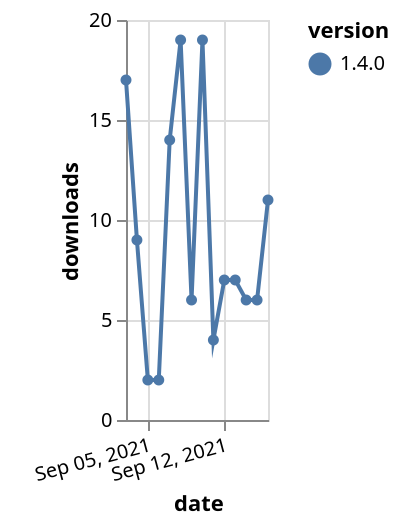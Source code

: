 {"$schema": "https://vega.github.io/schema/vega-lite/v5.json", "description": "A simple bar chart with embedded data.", "data": {"values": [{"date": "2021-09-03", "total": 16892, "delta": 17, "version": "1.4.0"}, {"date": "2021-09-04", "total": 16901, "delta": 9, "version": "1.4.0"}, {"date": "2021-09-05", "total": 16903, "delta": 2, "version": "1.4.0"}, {"date": "2021-09-06", "total": 16905, "delta": 2, "version": "1.4.0"}, {"date": "2021-09-07", "total": 16919, "delta": 14, "version": "1.4.0"}, {"date": "2021-09-08", "total": 16938, "delta": 19, "version": "1.4.0"}, {"date": "2021-09-09", "total": 16944, "delta": 6, "version": "1.4.0"}, {"date": "2021-09-10", "total": 16963, "delta": 19, "version": "1.4.0"}, {"date": "2021-09-11", "total": 16967, "delta": 4, "version": "1.4.0"}, {"date": "2021-09-12", "total": 16974, "delta": 7, "version": "1.4.0"}, {"date": "2021-09-13", "total": 16981, "delta": 7, "version": "1.4.0"}, {"date": "2021-09-14", "total": 16987, "delta": 6, "version": "1.4.0"}, {"date": "2021-09-15", "total": 16993, "delta": 6, "version": "1.4.0"}, {"date": "2021-09-16", "total": 17004, "delta": 11, "version": "1.4.0"}]}, "width": "container", "mark": {"type": "line", "point": {"filled": true}}, "encoding": {"x": {"field": "date", "type": "temporal", "timeUnit": "yearmonthdate", "title": "date", "axis": {"labelAngle": -15}}, "y": {"field": "delta", "type": "quantitative", "title": "downloads"}, "color": {"field": "version", "type": "nominal"}, "tooltip": {"field": "delta"}}}
